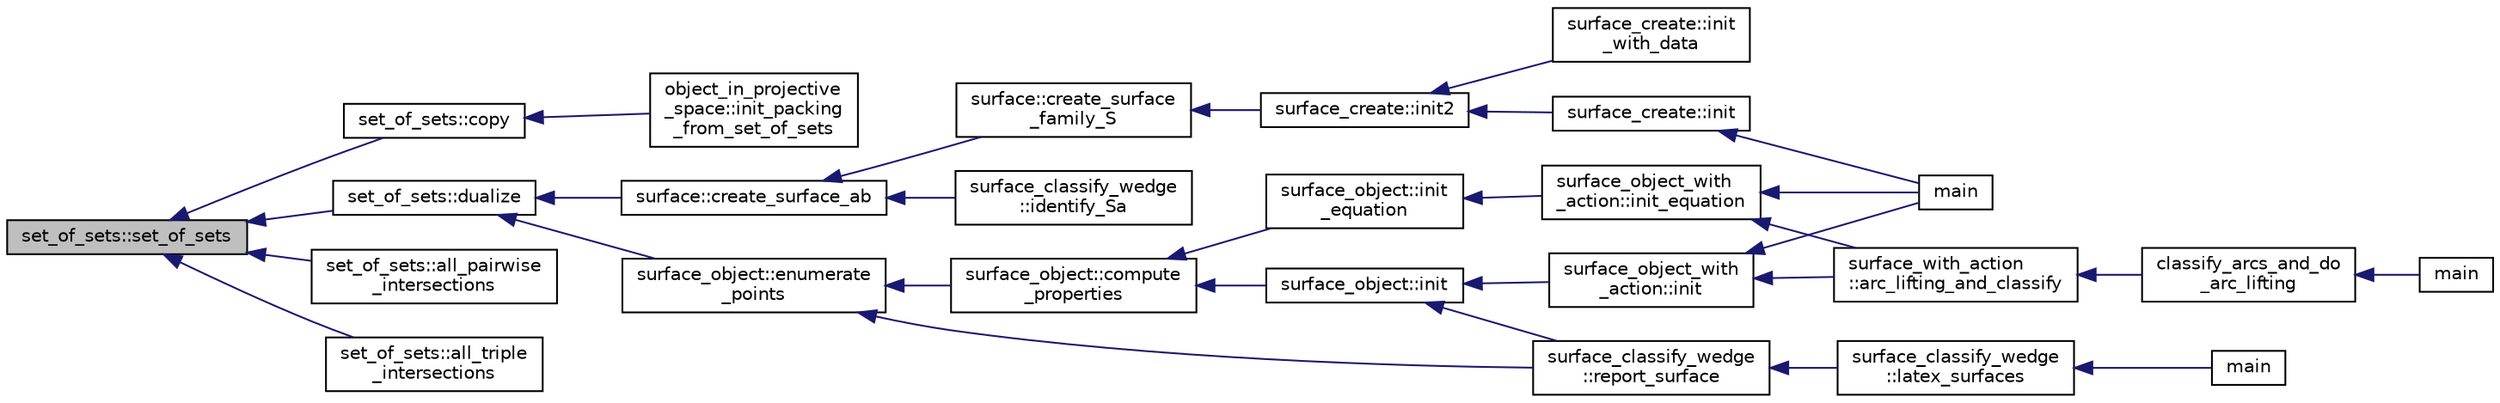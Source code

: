 digraph "set_of_sets::set_of_sets"
{
  edge [fontname="Helvetica",fontsize="10",labelfontname="Helvetica",labelfontsize="10"];
  node [fontname="Helvetica",fontsize="10",shape=record];
  rankdir="LR";
  Node2 [label="set_of_sets::set_of_sets",height=0.2,width=0.4,color="black", fillcolor="grey75", style="filled", fontcolor="black"];
  Node2 -> Node3 [dir="back",color="midnightblue",fontsize="10",style="solid",fontname="Helvetica"];
  Node3 [label="set_of_sets::copy",height=0.2,width=0.4,color="black", fillcolor="white", style="filled",URL="$da/dd6/classset__of__sets.html#aebe21c52c36edd9b2439f3e0c9c3f333"];
  Node3 -> Node4 [dir="back",color="midnightblue",fontsize="10",style="solid",fontname="Helvetica"];
  Node4 [label="object_in_projective\l_space::init_packing\l_from_set_of_sets",height=0.2,width=0.4,color="black", fillcolor="white", style="filled",URL="$d7/d08/classobject__in__projective__space.html#aa24d23143edcdce652844ec0def4ff1f"];
  Node2 -> Node5 [dir="back",color="midnightblue",fontsize="10",style="solid",fontname="Helvetica"];
  Node5 [label="set_of_sets::dualize",height=0.2,width=0.4,color="black", fillcolor="white", style="filled",URL="$da/dd6/classset__of__sets.html#adc842e32ff036a78e0b86e68f92759e1"];
  Node5 -> Node6 [dir="back",color="midnightblue",fontsize="10",style="solid",fontname="Helvetica"];
  Node6 [label="surface::create_surface_ab",height=0.2,width=0.4,color="black", fillcolor="white", style="filled",URL="$d5/d88/classsurface.html#a9e0834d9fd3ea14957df1944ac40c847"];
  Node6 -> Node7 [dir="back",color="midnightblue",fontsize="10",style="solid",fontname="Helvetica"];
  Node7 [label="surface::create_surface\l_family_S",height=0.2,width=0.4,color="black", fillcolor="white", style="filled",URL="$d5/d88/classsurface.html#a820199c4eab279fad1085a308550fa8f"];
  Node7 -> Node8 [dir="back",color="midnightblue",fontsize="10",style="solid",fontname="Helvetica"];
  Node8 [label="surface_create::init2",height=0.2,width=0.4,color="black", fillcolor="white", style="filled",URL="$de/da4/classsurface__create.html#a0d600640f7dd62d5a6c36443effdab59"];
  Node8 -> Node9 [dir="back",color="midnightblue",fontsize="10",style="solid",fontname="Helvetica"];
  Node9 [label="surface_create::init\l_with_data",height=0.2,width=0.4,color="black", fillcolor="white", style="filled",URL="$de/da4/classsurface__create.html#a9226f687139676532adb1aa971fbade2"];
  Node8 -> Node10 [dir="back",color="midnightblue",fontsize="10",style="solid",fontname="Helvetica"];
  Node10 [label="surface_create::init",height=0.2,width=0.4,color="black", fillcolor="white", style="filled",URL="$de/da4/classsurface__create.html#ab0db5c12825f778e3caf8aa4da02eb06"];
  Node10 -> Node11 [dir="back",color="midnightblue",fontsize="10",style="solid",fontname="Helvetica"];
  Node11 [label="main",height=0.2,width=0.4,color="black", fillcolor="white", style="filled",URL="$d2/dfa/create__surface__main_8_c.html#a217dbf8b442f20279ea00b898af96f52"];
  Node6 -> Node12 [dir="back",color="midnightblue",fontsize="10",style="solid",fontname="Helvetica"];
  Node12 [label="surface_classify_wedge\l::identify_Sa",height=0.2,width=0.4,color="black", fillcolor="white", style="filled",URL="$d7/d5c/classsurface__classify__wedge.html#a8fdc22ea1850bd4da28ace84adb055a6"];
  Node5 -> Node13 [dir="back",color="midnightblue",fontsize="10",style="solid",fontname="Helvetica"];
  Node13 [label="surface_object::enumerate\l_points",height=0.2,width=0.4,color="black", fillcolor="white", style="filled",URL="$df/df8/classsurface__object.html#a001a13b6ea34dbe559033af634203466"];
  Node13 -> Node14 [dir="back",color="midnightblue",fontsize="10",style="solid",fontname="Helvetica"];
  Node14 [label="surface_object::compute\l_properties",height=0.2,width=0.4,color="black", fillcolor="white", style="filled",URL="$df/df8/classsurface__object.html#ad6c02c3c1432f8adfe49932041ce1b20"];
  Node14 -> Node15 [dir="back",color="midnightblue",fontsize="10",style="solid",fontname="Helvetica"];
  Node15 [label="surface_object::init\l_equation",height=0.2,width=0.4,color="black", fillcolor="white", style="filled",URL="$df/df8/classsurface__object.html#afd4f4d1accbf361897374bd18d571913"];
  Node15 -> Node16 [dir="back",color="midnightblue",fontsize="10",style="solid",fontname="Helvetica"];
  Node16 [label="surface_object_with\l_action::init_equation",height=0.2,width=0.4,color="black", fillcolor="white", style="filled",URL="$db/d28/classsurface__object__with__action.html#a310ce4189e50545dd67fa3652b8fd160"];
  Node16 -> Node11 [dir="back",color="midnightblue",fontsize="10",style="solid",fontname="Helvetica"];
  Node16 -> Node17 [dir="back",color="midnightblue",fontsize="10",style="solid",fontname="Helvetica"];
  Node17 [label="surface_with_action\l::arc_lifting_and_classify",height=0.2,width=0.4,color="black", fillcolor="white", style="filled",URL="$d8/df9/classsurface__with__action.html#a62a3948f830c59e09ef94937650a07a4"];
  Node17 -> Node18 [dir="back",color="midnightblue",fontsize="10",style="solid",fontname="Helvetica"];
  Node18 [label="classify_arcs_and_do\l_arc_lifting",height=0.2,width=0.4,color="black", fillcolor="white", style="filled",URL="$d6/dc3/arc__lifting__main_8_c.html#afdd7be16f16b8c71e9a72fe5f6a0b59c"];
  Node18 -> Node19 [dir="back",color="midnightblue",fontsize="10",style="solid",fontname="Helvetica"];
  Node19 [label="main",height=0.2,width=0.4,color="black", fillcolor="white", style="filled",URL="$d6/dc3/arc__lifting__main_8_c.html#a217dbf8b442f20279ea00b898af96f52"];
  Node14 -> Node20 [dir="back",color="midnightblue",fontsize="10",style="solid",fontname="Helvetica"];
  Node20 [label="surface_object::init",height=0.2,width=0.4,color="black", fillcolor="white", style="filled",URL="$df/df8/classsurface__object.html#ae51d9ac0a3853bc07908ac48ffa6e0d2"];
  Node20 -> Node21 [dir="back",color="midnightblue",fontsize="10",style="solid",fontname="Helvetica"];
  Node21 [label="surface_classify_wedge\l::report_surface",height=0.2,width=0.4,color="black", fillcolor="white", style="filled",URL="$d7/d5c/classsurface__classify__wedge.html#ad577d435c4726d0a35c10b2f8d4ed00c"];
  Node21 -> Node22 [dir="back",color="midnightblue",fontsize="10",style="solid",fontname="Helvetica"];
  Node22 [label="surface_classify_wedge\l::latex_surfaces",height=0.2,width=0.4,color="black", fillcolor="white", style="filled",URL="$d7/d5c/classsurface__classify__wedge.html#a5698763ece48d6f0a605527ca62429c5"];
  Node22 -> Node23 [dir="back",color="midnightblue",fontsize="10",style="solid",fontname="Helvetica"];
  Node23 [label="main",height=0.2,width=0.4,color="black", fillcolor="white", style="filled",URL="$df/df8/surface__classify_8_c.html#a217dbf8b442f20279ea00b898af96f52"];
  Node20 -> Node24 [dir="back",color="midnightblue",fontsize="10",style="solid",fontname="Helvetica"];
  Node24 [label="surface_object_with\l_action::init",height=0.2,width=0.4,color="black", fillcolor="white", style="filled",URL="$db/d28/classsurface__object__with__action.html#a65085da19618def3909b0f4bc27cba8a"];
  Node24 -> Node11 [dir="back",color="midnightblue",fontsize="10",style="solid",fontname="Helvetica"];
  Node24 -> Node17 [dir="back",color="midnightblue",fontsize="10",style="solid",fontname="Helvetica"];
  Node13 -> Node21 [dir="back",color="midnightblue",fontsize="10",style="solid",fontname="Helvetica"];
  Node2 -> Node25 [dir="back",color="midnightblue",fontsize="10",style="solid",fontname="Helvetica"];
  Node25 [label="set_of_sets::all_pairwise\l_intersections",height=0.2,width=0.4,color="black", fillcolor="white", style="filled",URL="$da/dd6/classset__of__sets.html#ad4bd9ef19f5db68c7b55eed69aa1716b"];
  Node2 -> Node26 [dir="back",color="midnightblue",fontsize="10",style="solid",fontname="Helvetica"];
  Node26 [label="set_of_sets::all_triple\l_intersections",height=0.2,width=0.4,color="black", fillcolor="white", style="filled",URL="$da/dd6/classset__of__sets.html#aec727ebd1a06dfa3307b07179770d4bf"];
}
